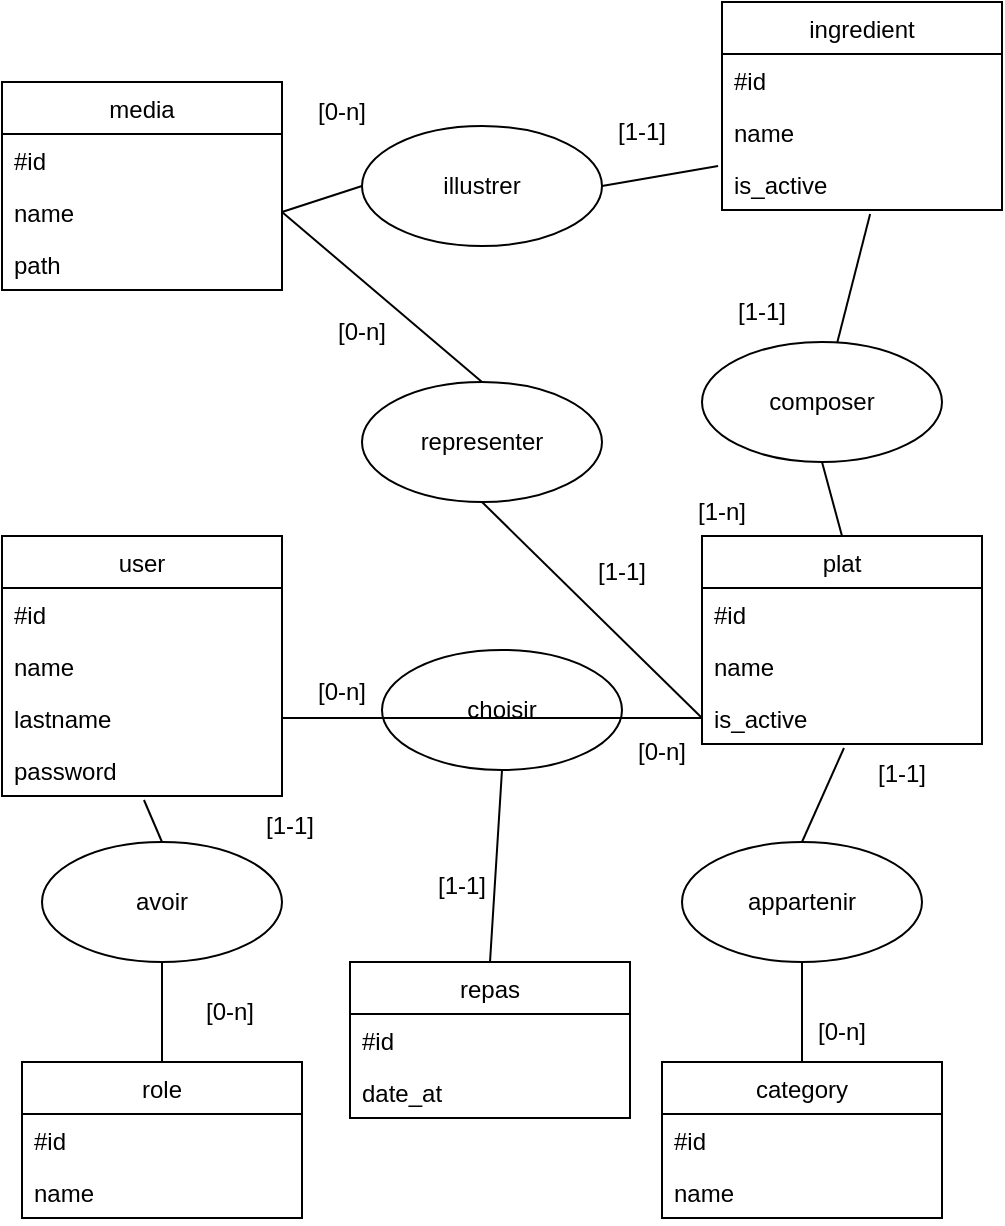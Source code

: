 <mxfile version="18.0.7" type="device"><diagram id="duXZQPjuNUlfr1hwTgMH" name="Page-1"><mxGraphModel dx="1326" dy="719" grid="1" gridSize="10" guides="1" tooltips="1" connect="1" arrows="1" fold="1" page="1" pageScale="1" pageWidth="827" pageHeight="1169" math="0" shadow="0"><root><mxCell id="0"/><mxCell id="1" parent="0"/><mxCell id="h71JyO_Sz62XZKka2B8X-1" value="user" style="swimlane;fontStyle=0;childLayout=stackLayout;horizontal=1;startSize=26;fillColor=none;horizontalStack=0;resizeParent=1;resizeParentMax=0;resizeLast=0;collapsible=1;marginBottom=0;" vertex="1" parent="1"><mxGeometry x="300" y="307" width="140" height="130" as="geometry"/></mxCell><mxCell id="h71JyO_Sz62XZKka2B8X-56" value="#id" style="text;strokeColor=none;fillColor=none;align=left;verticalAlign=top;spacingLeft=4;spacingRight=4;overflow=hidden;rotatable=0;points=[[0,0.5],[1,0.5]];portConstraint=eastwest;" vertex="1" parent="h71JyO_Sz62XZKka2B8X-1"><mxGeometry y="26" width="140" height="26" as="geometry"/></mxCell><mxCell id="h71JyO_Sz62XZKka2B8X-2" value="name" style="text;strokeColor=none;fillColor=none;align=left;verticalAlign=top;spacingLeft=4;spacingRight=4;overflow=hidden;rotatable=0;points=[[0,0.5],[1,0.5]];portConstraint=eastwest;" vertex="1" parent="h71JyO_Sz62XZKka2B8X-1"><mxGeometry y="52" width="140" height="26" as="geometry"/></mxCell><mxCell id="h71JyO_Sz62XZKka2B8X-3" value="lastname" style="text;strokeColor=none;fillColor=none;align=left;verticalAlign=top;spacingLeft=4;spacingRight=4;overflow=hidden;rotatable=0;points=[[0,0.5],[1,0.5]];portConstraint=eastwest;" vertex="1" parent="h71JyO_Sz62XZKka2B8X-1"><mxGeometry y="78" width="140" height="26" as="geometry"/></mxCell><mxCell id="h71JyO_Sz62XZKka2B8X-4" value="password" style="text;strokeColor=none;fillColor=none;align=left;verticalAlign=top;spacingLeft=4;spacingRight=4;overflow=hidden;rotatable=0;points=[[0,0.5],[1,0.5]];portConstraint=eastwest;" vertex="1" parent="h71JyO_Sz62XZKka2B8X-1"><mxGeometry y="104" width="140" height="26" as="geometry"/></mxCell><mxCell id="h71JyO_Sz62XZKka2B8X-5" value="plat" style="swimlane;fontStyle=0;childLayout=stackLayout;horizontal=1;startSize=26;fillColor=none;horizontalStack=0;resizeParent=1;resizeParentMax=0;resizeLast=0;collapsible=1;marginBottom=0;" vertex="1" parent="1"><mxGeometry x="650" y="307" width="140" height="104" as="geometry"/></mxCell><mxCell id="h71JyO_Sz62XZKka2B8X-57" value="#id" style="text;strokeColor=none;fillColor=none;align=left;verticalAlign=top;spacingLeft=4;spacingRight=4;overflow=hidden;rotatable=0;points=[[0,0.5],[1,0.5]];portConstraint=eastwest;" vertex="1" parent="h71JyO_Sz62XZKka2B8X-5"><mxGeometry y="26" width="140" height="26" as="geometry"/></mxCell><mxCell id="h71JyO_Sz62XZKka2B8X-6" value="name" style="text;strokeColor=none;fillColor=none;align=left;verticalAlign=top;spacingLeft=4;spacingRight=4;overflow=hidden;rotatable=0;points=[[0,0.5],[1,0.5]];portConstraint=eastwest;" vertex="1" parent="h71JyO_Sz62XZKka2B8X-5"><mxGeometry y="52" width="140" height="26" as="geometry"/></mxCell><mxCell id="h71JyO_Sz62XZKka2B8X-7" value="is_active" style="text;strokeColor=none;fillColor=none;align=left;verticalAlign=top;spacingLeft=4;spacingRight=4;overflow=hidden;rotatable=0;points=[[0,0.5],[1,0.5]];portConstraint=eastwest;" vertex="1" parent="h71JyO_Sz62XZKka2B8X-5"><mxGeometry y="78" width="140" height="26" as="geometry"/></mxCell><mxCell id="h71JyO_Sz62XZKka2B8X-9" value="category" style="swimlane;fontStyle=0;childLayout=stackLayout;horizontal=1;startSize=26;fillColor=none;horizontalStack=0;resizeParent=1;resizeParentMax=0;resizeLast=0;collapsible=1;marginBottom=0;" vertex="1" parent="1"><mxGeometry x="630" y="570" width="140" height="78" as="geometry"/></mxCell><mxCell id="h71JyO_Sz62XZKka2B8X-59" value="#id" style="text;strokeColor=none;fillColor=none;align=left;verticalAlign=top;spacingLeft=4;spacingRight=4;overflow=hidden;rotatable=0;points=[[0,0.5],[1,0.5]];portConstraint=eastwest;" vertex="1" parent="h71JyO_Sz62XZKka2B8X-9"><mxGeometry y="26" width="140" height="26" as="geometry"/></mxCell><mxCell id="h71JyO_Sz62XZKka2B8X-10" value="name" style="text;strokeColor=none;fillColor=none;align=left;verticalAlign=top;spacingLeft=4;spacingRight=4;overflow=hidden;rotatable=0;points=[[0,0.5],[1,0.5]];portConstraint=eastwest;" vertex="1" parent="h71JyO_Sz62XZKka2B8X-9"><mxGeometry y="52" width="140" height="26" as="geometry"/></mxCell><mxCell id="h71JyO_Sz62XZKka2B8X-13" value="ingredient" style="swimlane;fontStyle=0;childLayout=stackLayout;horizontal=1;startSize=26;fillColor=none;horizontalStack=0;resizeParent=1;resizeParentMax=0;resizeLast=0;collapsible=1;marginBottom=0;" vertex="1" parent="1"><mxGeometry x="660" y="40" width="140" height="104" as="geometry"/></mxCell><mxCell id="h71JyO_Sz62XZKka2B8X-55" value="#id" style="text;strokeColor=none;fillColor=none;align=left;verticalAlign=top;spacingLeft=4;spacingRight=4;overflow=hidden;rotatable=0;points=[[0,0.5],[1,0.5]];portConstraint=eastwest;" vertex="1" parent="h71JyO_Sz62XZKka2B8X-13"><mxGeometry y="26" width="140" height="26" as="geometry"/></mxCell><mxCell id="h71JyO_Sz62XZKka2B8X-14" value="name" style="text;strokeColor=none;fillColor=none;align=left;verticalAlign=top;spacingLeft=4;spacingRight=4;overflow=hidden;rotatable=0;points=[[0,0.5],[1,0.5]];portConstraint=eastwest;" vertex="1" parent="h71JyO_Sz62XZKka2B8X-13"><mxGeometry y="52" width="140" height="26" as="geometry"/></mxCell><mxCell id="h71JyO_Sz62XZKka2B8X-15" value="is_active" style="text;strokeColor=none;fillColor=none;align=left;verticalAlign=top;spacingLeft=4;spacingRight=4;overflow=hidden;rotatable=0;points=[[0,0.5],[1,0.5]];portConstraint=eastwest;" vertex="1" parent="h71JyO_Sz62XZKka2B8X-13"><mxGeometry y="78" width="140" height="26" as="geometry"/></mxCell><mxCell id="h71JyO_Sz62XZKka2B8X-17" value="media" style="swimlane;fontStyle=0;childLayout=stackLayout;horizontal=1;startSize=26;fillColor=none;horizontalStack=0;resizeParent=1;resizeParentMax=0;resizeLast=0;collapsible=1;marginBottom=0;" vertex="1" parent="1"><mxGeometry x="300" y="80" width="140" height="104" as="geometry"/></mxCell><mxCell id="h71JyO_Sz62XZKka2B8X-18" value="#id" style="text;strokeColor=none;fillColor=none;align=left;verticalAlign=top;spacingLeft=4;spacingRight=4;overflow=hidden;rotatable=0;points=[[0,0.5],[1,0.5]];portConstraint=eastwest;" vertex="1" parent="h71JyO_Sz62XZKka2B8X-17"><mxGeometry y="26" width="140" height="26" as="geometry"/></mxCell><mxCell id="h71JyO_Sz62XZKka2B8X-19" value="name" style="text;strokeColor=none;fillColor=none;align=left;verticalAlign=top;spacingLeft=4;spacingRight=4;overflow=hidden;rotatable=0;points=[[0,0.5],[1,0.5]];portConstraint=eastwest;" vertex="1" parent="h71JyO_Sz62XZKka2B8X-17"><mxGeometry y="52" width="140" height="26" as="geometry"/></mxCell><mxCell id="h71JyO_Sz62XZKka2B8X-20" value="path" style="text;strokeColor=none;fillColor=none;align=left;verticalAlign=top;spacingLeft=4;spacingRight=4;overflow=hidden;rotatable=0;points=[[0,0.5],[1,0.5]];portConstraint=eastwest;" vertex="1" parent="h71JyO_Sz62XZKka2B8X-17"><mxGeometry y="78" width="140" height="26" as="geometry"/></mxCell><mxCell id="h71JyO_Sz62XZKka2B8X-21" value="role" style="swimlane;fontStyle=0;childLayout=stackLayout;horizontal=1;startSize=26;fillColor=none;horizontalStack=0;resizeParent=1;resizeParentMax=0;resizeLast=0;collapsible=1;marginBottom=0;" vertex="1" parent="1"><mxGeometry x="310" y="570" width="140" height="78" as="geometry"/></mxCell><mxCell id="h71JyO_Sz62XZKka2B8X-58" value="#id" style="text;strokeColor=none;fillColor=none;align=left;verticalAlign=top;spacingLeft=4;spacingRight=4;overflow=hidden;rotatable=0;points=[[0,0.5],[1,0.5]];portConstraint=eastwest;" vertex="1" parent="h71JyO_Sz62XZKka2B8X-21"><mxGeometry y="26" width="140" height="26" as="geometry"/></mxCell><mxCell id="h71JyO_Sz62XZKka2B8X-22" value="name" style="text;strokeColor=none;fillColor=none;align=left;verticalAlign=top;spacingLeft=4;spacingRight=4;overflow=hidden;rotatable=0;points=[[0,0.5],[1,0.5]];portConstraint=eastwest;" vertex="1" parent="h71JyO_Sz62XZKka2B8X-21"><mxGeometry y="52" width="140" height="26" as="geometry"/></mxCell><mxCell id="h71JyO_Sz62XZKka2B8X-25" value="avoir" style="ellipse;whiteSpace=wrap;html=1;" vertex="1" parent="1"><mxGeometry x="320" y="460" width="120" height="60" as="geometry"/></mxCell><mxCell id="h71JyO_Sz62XZKka2B8X-26" value="" style="endArrow=none;html=1;rounded=0;entryX=0.507;entryY=1.077;entryDx=0;entryDy=0;entryPerimeter=0;exitX=0.5;exitY=0;exitDx=0;exitDy=0;" edge="1" parent="1" source="h71JyO_Sz62XZKka2B8X-25" target="h71JyO_Sz62XZKka2B8X-4"><mxGeometry width="50" height="50" relative="1" as="geometry"><mxPoint x="520" y="390" as="sourcePoint"/><mxPoint x="590" y="390" as="targetPoint"/></mxGeometry></mxCell><mxCell id="h71JyO_Sz62XZKka2B8X-27" value="" style="endArrow=none;html=1;rounded=0;entryX=0.5;entryY=0;entryDx=0;entryDy=0;exitX=0.5;exitY=1;exitDx=0;exitDy=0;" edge="1" parent="1" source="h71JyO_Sz62XZKka2B8X-25" target="h71JyO_Sz62XZKka2B8X-21"><mxGeometry width="50" height="50" relative="1" as="geometry"><mxPoint x="520" y="390" as="sourcePoint"/><mxPoint x="570" y="340" as="targetPoint"/></mxGeometry></mxCell><mxCell id="h71JyO_Sz62XZKka2B8X-28" value="[1-1]" style="text;html=1;strokeColor=none;fillColor=none;align=center;verticalAlign=middle;whiteSpace=wrap;rounded=0;" vertex="1" parent="1"><mxGeometry x="414" y="437" width="60" height="30" as="geometry"/></mxCell><mxCell id="h71JyO_Sz62XZKka2B8X-30" value="choisir" style="ellipse;whiteSpace=wrap;html=1;" vertex="1" parent="1"><mxGeometry x="490" y="364" width="120" height="60" as="geometry"/></mxCell><mxCell id="h71JyO_Sz62XZKka2B8X-31" value="" style="endArrow=none;html=1;rounded=0;entryX=0;entryY=0.5;entryDx=0;entryDy=0;exitX=1;exitY=0.5;exitDx=0;exitDy=0;" edge="1" parent="1" source="h71JyO_Sz62XZKka2B8X-3" target="h71JyO_Sz62XZKka2B8X-7"><mxGeometry width="50" height="50" relative="1" as="geometry"><mxPoint x="520" y="400" as="sourcePoint"/><mxPoint x="570" y="350" as="targetPoint"/></mxGeometry></mxCell><mxCell id="h71JyO_Sz62XZKka2B8X-32" value="[0-n]" style="text;html=1;strokeColor=none;fillColor=none;align=center;verticalAlign=middle;whiteSpace=wrap;rounded=0;" vertex="1" parent="1"><mxGeometry x="440" y="370" width="60" height="30" as="geometry"/></mxCell><mxCell id="h71JyO_Sz62XZKka2B8X-33" value="[0-n]" style="text;html=1;strokeColor=none;fillColor=none;align=center;verticalAlign=middle;whiteSpace=wrap;rounded=0;" vertex="1" parent="1"><mxGeometry x="600" y="400" width="60" height="30" as="geometry"/></mxCell><mxCell id="h71JyO_Sz62XZKka2B8X-35" value="composer" style="ellipse;whiteSpace=wrap;html=1;" vertex="1" parent="1"><mxGeometry x="650" y="210" width="120" height="60" as="geometry"/></mxCell><mxCell id="h71JyO_Sz62XZKka2B8X-36" value="" style="endArrow=none;html=1;rounded=0;entryX=0.529;entryY=1.077;entryDx=0;entryDy=0;entryPerimeter=0;" edge="1" parent="1" source="h71JyO_Sz62XZKka2B8X-35" target="h71JyO_Sz62XZKka2B8X-15"><mxGeometry width="50" height="50" relative="1" as="geometry"><mxPoint x="520" y="400" as="sourcePoint"/><mxPoint x="734.06" y="170.988" as="targetPoint"/></mxGeometry></mxCell><mxCell id="h71JyO_Sz62XZKka2B8X-37" value="" style="endArrow=none;html=1;rounded=0;entryX=0.5;entryY=1;entryDx=0;entryDy=0;exitX=0.5;exitY=0;exitDx=0;exitDy=0;" edge="1" parent="1" source="h71JyO_Sz62XZKka2B8X-5" target="h71JyO_Sz62XZKka2B8X-35"><mxGeometry width="50" height="50" relative="1" as="geometry"><mxPoint x="520" y="400" as="sourcePoint"/><mxPoint x="570" y="350" as="targetPoint"/></mxGeometry></mxCell><mxCell id="h71JyO_Sz62XZKka2B8X-38" value="[1-1]" style="text;html=1;strokeColor=none;fillColor=none;align=center;verticalAlign=middle;whiteSpace=wrap;rounded=0;" vertex="1" parent="1"><mxGeometry x="650" y="180" width="60" height="30" as="geometry"/></mxCell><mxCell id="h71JyO_Sz62XZKka2B8X-39" value="[1-n]" style="text;html=1;strokeColor=none;fillColor=none;align=center;verticalAlign=middle;whiteSpace=wrap;rounded=0;" vertex="1" parent="1"><mxGeometry x="630" y="280" width="60" height="30" as="geometry"/></mxCell><mxCell id="h71JyO_Sz62XZKka2B8X-40" value="appartenir" style="ellipse;whiteSpace=wrap;html=1;" vertex="1" parent="1"><mxGeometry x="640" y="460" width="120" height="60" as="geometry"/></mxCell><mxCell id="h71JyO_Sz62XZKka2B8X-41" value="" style="endArrow=none;html=1;rounded=0;entryX=0.507;entryY=1.077;entryDx=0;entryDy=0;entryPerimeter=0;exitX=0.5;exitY=0;exitDx=0;exitDy=0;" edge="1" parent="1" source="h71JyO_Sz62XZKka2B8X-40" target="h71JyO_Sz62XZKka2B8X-7"><mxGeometry width="50" height="50" relative="1" as="geometry"><mxPoint x="520" y="400" as="sourcePoint"/><mxPoint x="715.94" y="437.988" as="targetPoint"/></mxGeometry></mxCell><mxCell id="h71JyO_Sz62XZKka2B8X-42" value="" style="endArrow=none;html=1;rounded=0;entryX=0.5;entryY=1;entryDx=0;entryDy=0;exitX=0.5;exitY=0;exitDx=0;exitDy=0;" edge="1" parent="1" source="h71JyO_Sz62XZKka2B8X-9" target="h71JyO_Sz62XZKka2B8X-40"><mxGeometry width="50" height="50" relative="1" as="geometry"><mxPoint x="520" y="400" as="sourcePoint"/><mxPoint x="570" y="350" as="targetPoint"/></mxGeometry></mxCell><mxCell id="h71JyO_Sz62XZKka2B8X-43" value="illustrer" style="ellipse;whiteSpace=wrap;html=1;" vertex="1" parent="1"><mxGeometry x="480" y="102" width="120" height="60" as="geometry"/></mxCell><mxCell id="h71JyO_Sz62XZKka2B8X-44" value="representer" style="ellipse;whiteSpace=wrap;html=1;" vertex="1" parent="1"><mxGeometry x="480" y="230" width="120" height="60" as="geometry"/></mxCell><mxCell id="h71JyO_Sz62XZKka2B8X-45" value="" style="endArrow=none;html=1;rounded=0;entryX=1;entryY=0.5;entryDx=0;entryDy=0;exitX=0;exitY=0.5;exitDx=0;exitDy=0;" edge="1" parent="1" source="h71JyO_Sz62XZKka2B8X-43" target="h71JyO_Sz62XZKka2B8X-19"><mxGeometry width="50" height="50" relative="1" as="geometry"><mxPoint x="520" y="400" as="sourcePoint"/><mxPoint x="570" y="350" as="targetPoint"/></mxGeometry></mxCell><mxCell id="h71JyO_Sz62XZKka2B8X-46" value="" style="endArrow=none;html=1;rounded=0;entryX=-0.014;entryY=0.154;entryDx=0;entryDy=0;entryPerimeter=0;exitX=1;exitY=0.5;exitDx=0;exitDy=0;" edge="1" parent="1" source="h71JyO_Sz62XZKka2B8X-43" target="h71JyO_Sz62XZKka2B8X-15"><mxGeometry width="50" height="50" relative="1" as="geometry"><mxPoint x="520" y="400" as="sourcePoint"/><mxPoint x="570" y="350" as="targetPoint"/></mxGeometry></mxCell><mxCell id="h71JyO_Sz62XZKka2B8X-47" value="" style="endArrow=none;html=1;rounded=0;entryX=0.5;entryY=0;entryDx=0;entryDy=0;exitX=1;exitY=0.5;exitDx=0;exitDy=0;" edge="1" parent="1" source="h71JyO_Sz62XZKka2B8X-19" target="h71JyO_Sz62XZKka2B8X-44"><mxGeometry width="50" height="50" relative="1" as="geometry"><mxPoint x="520" y="400" as="sourcePoint"/><mxPoint x="570" y="350" as="targetPoint"/></mxGeometry></mxCell><mxCell id="h71JyO_Sz62XZKka2B8X-48" value="" style="endArrow=none;html=1;rounded=0;entryX=0;entryY=0.5;entryDx=0;entryDy=0;exitX=0.5;exitY=1;exitDx=0;exitDy=0;" edge="1" parent="1" source="h71JyO_Sz62XZKka2B8X-44" target="h71JyO_Sz62XZKka2B8X-7"><mxGeometry width="50" height="50" relative="1" as="geometry"><mxPoint x="520" y="400" as="sourcePoint"/><mxPoint x="570" y="350" as="targetPoint"/></mxGeometry></mxCell><mxCell id="h71JyO_Sz62XZKka2B8X-50" value="[0-n]" style="text;html=1;strokeColor=none;fillColor=none;align=center;verticalAlign=middle;whiteSpace=wrap;rounded=0;" vertex="1" parent="1"><mxGeometry x="384" y="530" width="60" height="30" as="geometry"/></mxCell><mxCell id="h71JyO_Sz62XZKka2B8X-51" value="[0-n]" style="text;html=1;strokeColor=none;fillColor=none;align=center;verticalAlign=middle;whiteSpace=wrap;rounded=0;" vertex="1" parent="1"><mxGeometry x="440" y="80" width="60" height="30" as="geometry"/></mxCell><mxCell id="h71JyO_Sz62XZKka2B8X-52" value="[0-n]" style="text;html=1;strokeColor=none;fillColor=none;align=center;verticalAlign=middle;whiteSpace=wrap;rounded=0;" vertex="1" parent="1"><mxGeometry x="450" y="190" width="60" height="30" as="geometry"/></mxCell><mxCell id="h71JyO_Sz62XZKka2B8X-53" value="[1-1]" style="text;html=1;strokeColor=none;fillColor=none;align=center;verticalAlign=middle;whiteSpace=wrap;rounded=0;" vertex="1" parent="1"><mxGeometry x="590" y="90" width="60" height="30" as="geometry"/></mxCell><mxCell id="h71JyO_Sz62XZKka2B8X-54" value="[1-1]" style="text;html=1;strokeColor=none;fillColor=none;align=center;verticalAlign=middle;whiteSpace=wrap;rounded=0;" vertex="1" parent="1"><mxGeometry x="580" y="310" width="60" height="30" as="geometry"/></mxCell><mxCell id="h71JyO_Sz62XZKka2B8X-61" value="[1-1]" style="text;html=1;strokeColor=none;fillColor=none;align=center;verticalAlign=middle;whiteSpace=wrap;rounded=0;" vertex="1" parent="1"><mxGeometry x="720" y="411" width="60" height="30" as="geometry"/></mxCell><mxCell id="h71JyO_Sz62XZKka2B8X-62" value="[0-n]" style="text;html=1;strokeColor=none;fillColor=none;align=center;verticalAlign=middle;whiteSpace=wrap;rounded=0;" vertex="1" parent="1"><mxGeometry x="690" y="540" width="60" height="30" as="geometry"/></mxCell><mxCell id="h71JyO_Sz62XZKka2B8X-63" value="repas" style="swimlane;fontStyle=0;childLayout=stackLayout;horizontal=1;startSize=26;fillColor=none;horizontalStack=0;resizeParent=1;resizeParentMax=0;resizeLast=0;collapsible=1;marginBottom=0;" vertex="1" parent="1"><mxGeometry x="474" y="520" width="140" height="78" as="geometry"/></mxCell><mxCell id="h71JyO_Sz62XZKka2B8X-64" value="#id" style="text;strokeColor=none;fillColor=none;align=left;verticalAlign=top;spacingLeft=4;spacingRight=4;overflow=hidden;rotatable=0;points=[[0,0.5],[1,0.5]];portConstraint=eastwest;" vertex="1" parent="h71JyO_Sz62XZKka2B8X-63"><mxGeometry y="26" width="140" height="26" as="geometry"/></mxCell><mxCell id="h71JyO_Sz62XZKka2B8X-65" value="date_at" style="text;strokeColor=none;fillColor=none;align=left;verticalAlign=top;spacingLeft=4;spacingRight=4;overflow=hidden;rotatable=0;points=[[0,0.5],[1,0.5]];portConstraint=eastwest;" vertex="1" parent="h71JyO_Sz62XZKka2B8X-63"><mxGeometry y="52" width="140" height="26" as="geometry"/></mxCell><mxCell id="h71JyO_Sz62XZKka2B8X-68" value="" style="endArrow=none;html=1;rounded=0;entryX=0.5;entryY=0;entryDx=0;entryDy=0;exitX=0.5;exitY=1;exitDx=0;exitDy=0;" edge="1" parent="1" source="h71JyO_Sz62XZKka2B8X-30" target="h71JyO_Sz62XZKka2B8X-63"><mxGeometry width="50" height="50" relative="1" as="geometry"><mxPoint x="520" y="400" as="sourcePoint"/><mxPoint x="570" y="350" as="targetPoint"/></mxGeometry></mxCell><mxCell id="h71JyO_Sz62XZKka2B8X-69" value="[1-1]" style="text;html=1;strokeColor=none;fillColor=none;align=center;verticalAlign=middle;whiteSpace=wrap;rounded=0;" vertex="1" parent="1"><mxGeometry x="500" y="467" width="60" height="30" as="geometry"/></mxCell></root></mxGraphModel></diagram></mxfile>